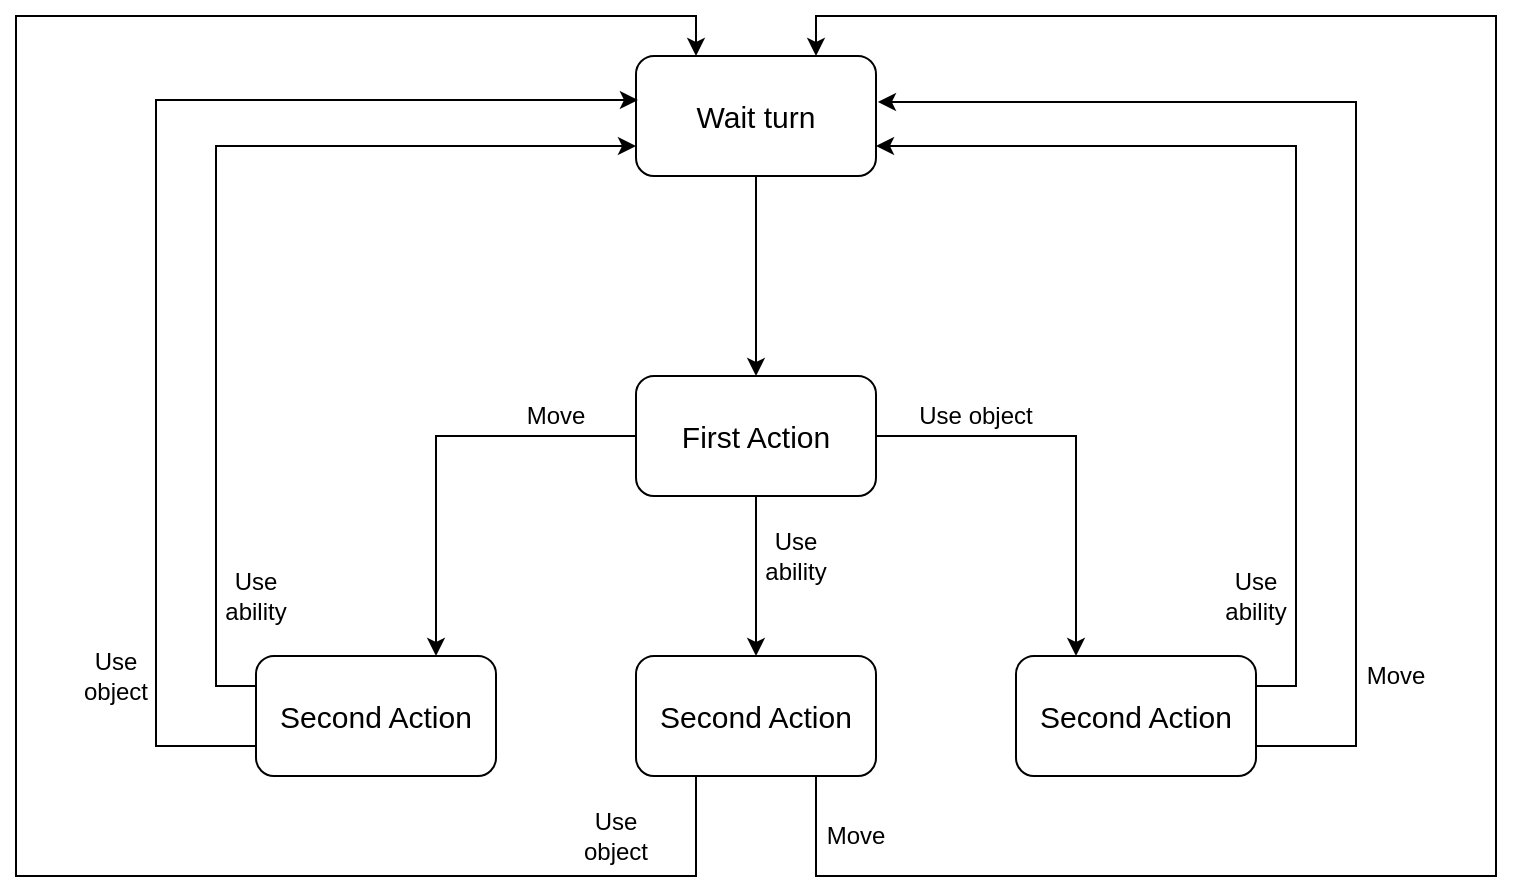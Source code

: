 <mxfile version="13.7.9" type="device"><diagram id="UA6fZR6QoTaL5_HQVoip" name="Pagina-1"><mxGraphModel dx="1086" dy="806" grid="1" gridSize="10" guides="1" tooltips="1" connect="1" arrows="1" fold="1" page="1" pageScale="1" pageWidth="4681" pageHeight="3300" math="0" shadow="0"><root><mxCell id="0"/><mxCell id="1" parent="0"/><mxCell id="JddOukkBMhPovjhzW5hk-18" style="edgeStyle=orthogonalEdgeStyle;rounded=0;orthogonalLoop=1;jettySize=auto;html=1;exitX=0.5;exitY=1;exitDx=0;exitDy=0;entryX=0.5;entryY=0;entryDx=0;entryDy=0;" edge="1" parent="1" source="JddOukkBMhPovjhzW5hk-1" target="JddOukkBMhPovjhzW5hk-2"><mxGeometry relative="1" as="geometry"/></mxCell><mxCell id="JddOukkBMhPovjhzW5hk-1" value="&lt;font style=&quot;font-size: 15px&quot;&gt;Wait turn&lt;/font&gt;" style="rounded=1;whiteSpace=wrap;html=1;" vertex="1" parent="1"><mxGeometry x="420" y="230" width="120" height="60" as="geometry"/></mxCell><mxCell id="JddOukkBMhPovjhzW5hk-6" style="edgeStyle=orthogonalEdgeStyle;rounded=0;orthogonalLoop=1;jettySize=auto;html=1;exitX=0.5;exitY=1;exitDx=0;exitDy=0;" edge="1" parent="1" source="JddOukkBMhPovjhzW5hk-2" target="JddOukkBMhPovjhzW5hk-3"><mxGeometry relative="1" as="geometry"/></mxCell><mxCell id="JddOukkBMhPovjhzW5hk-7" style="edgeStyle=orthogonalEdgeStyle;rounded=0;orthogonalLoop=1;jettySize=auto;html=1;exitX=1;exitY=0.5;exitDx=0;exitDy=0;" edge="1" parent="1" source="JddOukkBMhPovjhzW5hk-2" target="JddOukkBMhPovjhzW5hk-5"><mxGeometry relative="1" as="geometry"><Array as="points"><mxPoint x="640" y="420"/></Array></mxGeometry></mxCell><mxCell id="JddOukkBMhPovjhzW5hk-21" style="edgeStyle=orthogonalEdgeStyle;rounded=0;orthogonalLoop=1;jettySize=auto;html=1;exitX=0;exitY=0.5;exitDx=0;exitDy=0;entryX=0.75;entryY=0;entryDx=0;entryDy=0;" edge="1" parent="1" source="JddOukkBMhPovjhzW5hk-2" target="JddOukkBMhPovjhzW5hk-4"><mxGeometry relative="1" as="geometry"/></mxCell><mxCell id="JddOukkBMhPovjhzW5hk-2" value="&lt;font style=&quot;font-size: 15px&quot;&gt;First Action&lt;/font&gt;" style="rounded=1;whiteSpace=wrap;html=1;" vertex="1" parent="1"><mxGeometry x="420" y="390" width="120" height="60" as="geometry"/></mxCell><mxCell id="JddOukkBMhPovjhzW5hk-19" style="edgeStyle=orthogonalEdgeStyle;rounded=0;orthogonalLoop=1;jettySize=auto;html=1;exitX=0.75;exitY=1;exitDx=0;exitDy=0;entryX=0.75;entryY=0;entryDx=0;entryDy=0;" edge="1" parent="1" source="JddOukkBMhPovjhzW5hk-3" target="JddOukkBMhPovjhzW5hk-1"><mxGeometry relative="1" as="geometry"><Array as="points"><mxPoint x="510" y="640"/><mxPoint x="850" y="640"/><mxPoint x="850" y="210"/><mxPoint x="510" y="210"/></Array></mxGeometry></mxCell><mxCell id="JddOukkBMhPovjhzW5hk-20" style="edgeStyle=orthogonalEdgeStyle;rounded=0;orthogonalLoop=1;jettySize=auto;html=1;exitX=0.25;exitY=1;exitDx=0;exitDy=0;entryX=0.25;entryY=0;entryDx=0;entryDy=0;" edge="1" parent="1" source="JddOukkBMhPovjhzW5hk-3" target="JddOukkBMhPovjhzW5hk-1"><mxGeometry relative="1" as="geometry"><Array as="points"><mxPoint x="450" y="640"/><mxPoint x="110" y="640"/><mxPoint x="110" y="210"/><mxPoint x="450" y="210"/></Array></mxGeometry></mxCell><mxCell id="JddOukkBMhPovjhzW5hk-3" value="&lt;font style=&quot;font-size: 15px&quot;&gt;Second Action&lt;/font&gt;" style="rounded=1;whiteSpace=wrap;html=1;" vertex="1" parent="1"><mxGeometry x="420" y="530" width="120" height="60" as="geometry"/></mxCell><mxCell id="JddOukkBMhPovjhzW5hk-13" style="edgeStyle=orthogonalEdgeStyle;rounded=0;orthogonalLoop=1;jettySize=auto;html=1;exitX=0;exitY=0.25;exitDx=0;exitDy=0;entryX=0;entryY=0.75;entryDx=0;entryDy=0;" edge="1" parent="1" source="JddOukkBMhPovjhzW5hk-4" target="JddOukkBMhPovjhzW5hk-1"><mxGeometry relative="1" as="geometry"/></mxCell><mxCell id="JddOukkBMhPovjhzW5hk-14" style="edgeStyle=orthogonalEdgeStyle;rounded=0;orthogonalLoop=1;jettySize=auto;html=1;exitX=0;exitY=0.75;exitDx=0;exitDy=0;entryX=0.008;entryY=0.367;entryDx=0;entryDy=0;entryPerimeter=0;" edge="1" parent="1" source="JddOukkBMhPovjhzW5hk-4" target="JddOukkBMhPovjhzW5hk-1"><mxGeometry relative="1" as="geometry"><Array as="points"><mxPoint x="180" y="575"/><mxPoint x="180" y="252"/></Array></mxGeometry></mxCell><mxCell id="JddOukkBMhPovjhzW5hk-4" value="&lt;font style=&quot;font-size: 15px&quot;&gt;Second Action&lt;/font&gt;" style="rounded=1;whiteSpace=wrap;html=1;" vertex="1" parent="1"><mxGeometry x="230" y="530" width="120" height="60" as="geometry"/></mxCell><mxCell id="JddOukkBMhPovjhzW5hk-15" style="edgeStyle=orthogonalEdgeStyle;rounded=0;orthogonalLoop=1;jettySize=auto;html=1;exitX=1;exitY=0.25;exitDx=0;exitDy=0;entryX=1;entryY=0.75;entryDx=0;entryDy=0;" edge="1" parent="1" source="JddOukkBMhPovjhzW5hk-5" target="JddOukkBMhPovjhzW5hk-1"><mxGeometry relative="1" as="geometry"/></mxCell><mxCell id="JddOukkBMhPovjhzW5hk-17" style="edgeStyle=orthogonalEdgeStyle;rounded=0;orthogonalLoop=1;jettySize=auto;html=1;exitX=1;exitY=0.75;exitDx=0;exitDy=0;entryX=1.008;entryY=0.383;entryDx=0;entryDy=0;entryPerimeter=0;" edge="1" parent="1" source="JddOukkBMhPovjhzW5hk-5" target="JddOukkBMhPovjhzW5hk-1"><mxGeometry relative="1" as="geometry"><Array as="points"><mxPoint x="780" y="575"/><mxPoint x="780" y="253"/></Array></mxGeometry></mxCell><mxCell id="JddOukkBMhPovjhzW5hk-5" value="&lt;font style=&quot;font-size: 15px&quot;&gt;Second Action&lt;/font&gt;" style="rounded=1;whiteSpace=wrap;html=1;" vertex="1" parent="1"><mxGeometry x="610" y="530" width="120" height="60" as="geometry"/></mxCell><mxCell id="JddOukkBMhPovjhzW5hk-10" value="Move" style="text;html=1;strokeColor=none;fillColor=none;align=center;verticalAlign=middle;whiteSpace=wrap;rounded=0;" vertex="1" parent="1"><mxGeometry x="360" y="400" width="40" height="20" as="geometry"/></mxCell><mxCell id="JddOukkBMhPovjhzW5hk-11" value="Use object" style="text;html=1;strokeColor=none;fillColor=none;align=center;verticalAlign=middle;whiteSpace=wrap;rounded=0;" vertex="1" parent="1"><mxGeometry x="560" y="400" width="60" height="20" as="geometry"/></mxCell><mxCell id="JddOukkBMhPovjhzW5hk-12" value="Use ability" style="text;html=1;strokeColor=none;fillColor=none;align=center;verticalAlign=middle;whiteSpace=wrap;rounded=0;" vertex="1" parent="1"><mxGeometry x="480" y="470" width="40" height="20" as="geometry"/></mxCell><mxCell id="JddOukkBMhPovjhzW5hk-22" value="Use ability" style="text;html=1;strokeColor=none;fillColor=none;align=center;verticalAlign=middle;whiteSpace=wrap;rounded=0;" vertex="1" parent="1"><mxGeometry x="210" y="490" width="40" height="20" as="geometry"/></mxCell><mxCell id="JddOukkBMhPovjhzW5hk-23" value="Use object" style="text;html=1;strokeColor=none;fillColor=none;align=center;verticalAlign=middle;whiteSpace=wrap;rounded=0;" vertex="1" parent="1"><mxGeometry x="140" y="530" width="40" height="20" as="geometry"/></mxCell><mxCell id="JddOukkBMhPovjhzW5hk-24" value="Use ability" style="text;html=1;strokeColor=none;fillColor=none;align=center;verticalAlign=middle;whiteSpace=wrap;rounded=0;" vertex="1" parent="1"><mxGeometry x="710" y="490" width="40" height="20" as="geometry"/></mxCell><mxCell id="JddOukkBMhPovjhzW5hk-25" value="Move" style="text;html=1;strokeColor=none;fillColor=none;align=center;verticalAlign=middle;whiteSpace=wrap;rounded=0;" vertex="1" parent="1"><mxGeometry x="780" y="530" width="40" height="20" as="geometry"/></mxCell><mxCell id="JddOukkBMhPovjhzW5hk-27" value="Use object" style="text;html=1;strokeColor=none;fillColor=none;align=center;verticalAlign=middle;whiteSpace=wrap;rounded=0;" vertex="1" parent="1"><mxGeometry x="390" y="610" width="40" height="20" as="geometry"/></mxCell><mxCell id="JddOukkBMhPovjhzW5hk-28" value="Move" style="text;html=1;strokeColor=none;fillColor=none;align=center;verticalAlign=middle;whiteSpace=wrap;rounded=0;" vertex="1" parent="1"><mxGeometry x="510" y="610" width="40" height="20" as="geometry"/></mxCell></root></mxGraphModel></diagram></mxfile>